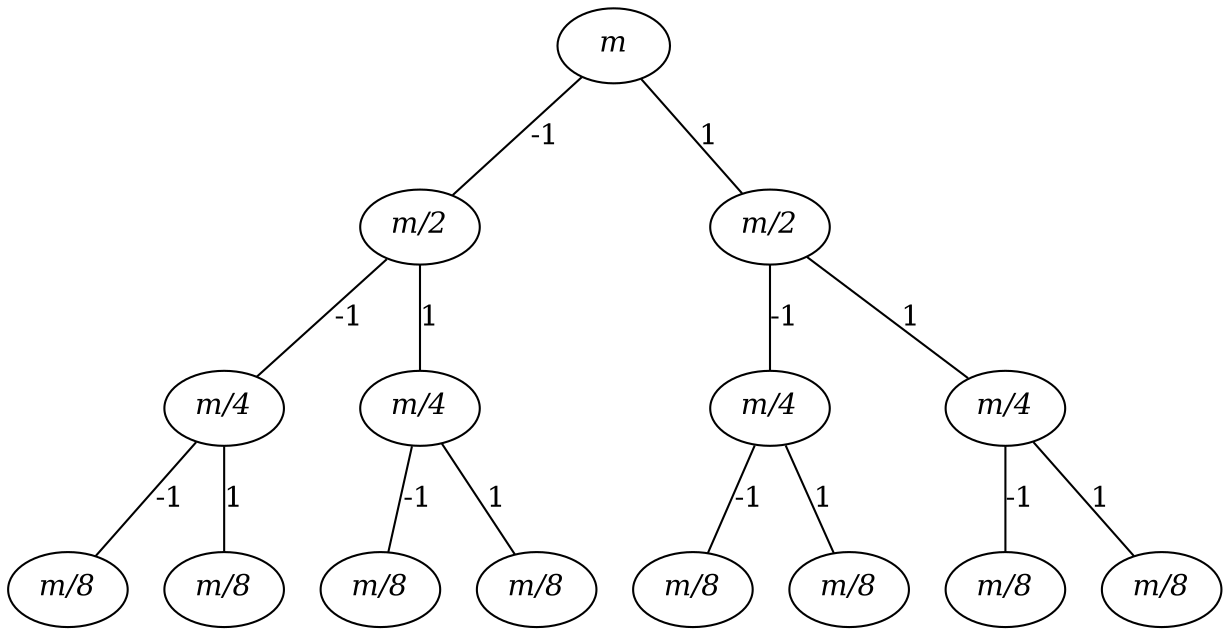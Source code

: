 digraph {
    N00 [label=<<I>m</I>>];
	N01 [label=<<I>m/2</I>>];
	N02 [label=<<I>m/2</I>>];
	N03 [label=<<I>m/4</I>>];
	N04 [label=<<I>m/4</I>>];
	N05 [label=<<I>m/4</I>>];
	N06 [label=<<I>m/4</I>>];
	N07 [label=<<I>m/8</I>>];
	N08 [label=<<I>m/8</I>>];
	N09 [label=<<I>m/8</I>>];
	N10 [label=<<I>m/8</I>>];
	N11 [label=<<I>m/8</I>>];
	N12 [label=<<I>m/8</I>>];
	N13 [label=<<I>m/8</I>>];
	N14 [label=<<I>m/8</I>>];

    subgraph Rel1 {
        edge [dir=none]
        N00 -> N01 [label=<-1>]
		N00 -> N02 [label=<1>]
		N01 -> N03 [label=<-1>]
		N01 -> N04 [label=<1>]
		N02 -> N05 [label=<-1>]
		N02 -> N06 [label=<1>]
		N03 -> N07 [label=<-1>]
		N03 -> N08 [label=<1>]
		N04 -> N09 [label=<-1>]
		N04 -> N10 [label=<1>]
		N05 -> N11 [label=<-1>]
		N05 -> N12 [label=<1>]
		N06 -> N13 [label=<-1>]
		N06 -> N14 [label=<1>]
    }

}
